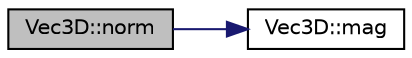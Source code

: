 digraph "Vec3D::norm"
{
  edge [fontname="Helvetica",fontsize="10",labelfontname="Helvetica",labelfontsize="10"];
  node [fontname="Helvetica",fontsize="10",shape=record];
  rankdir="LR";
  Node11 [label="Vec3D::norm",height=0.2,width=0.4,color="black", fillcolor="grey75", style="filled", fontcolor="black"];
  Node11 -> Node12 [color="midnightblue",fontsize="10",style="solid",fontname="Helvetica"];
  Node12 [label="Vec3D::mag",height=0.2,width=0.4,color="black", fillcolor="white", style="filled",URL="$namespace_vec3_d.html#a4662b93042dccc6b83a0a776da1a730a"];
}
